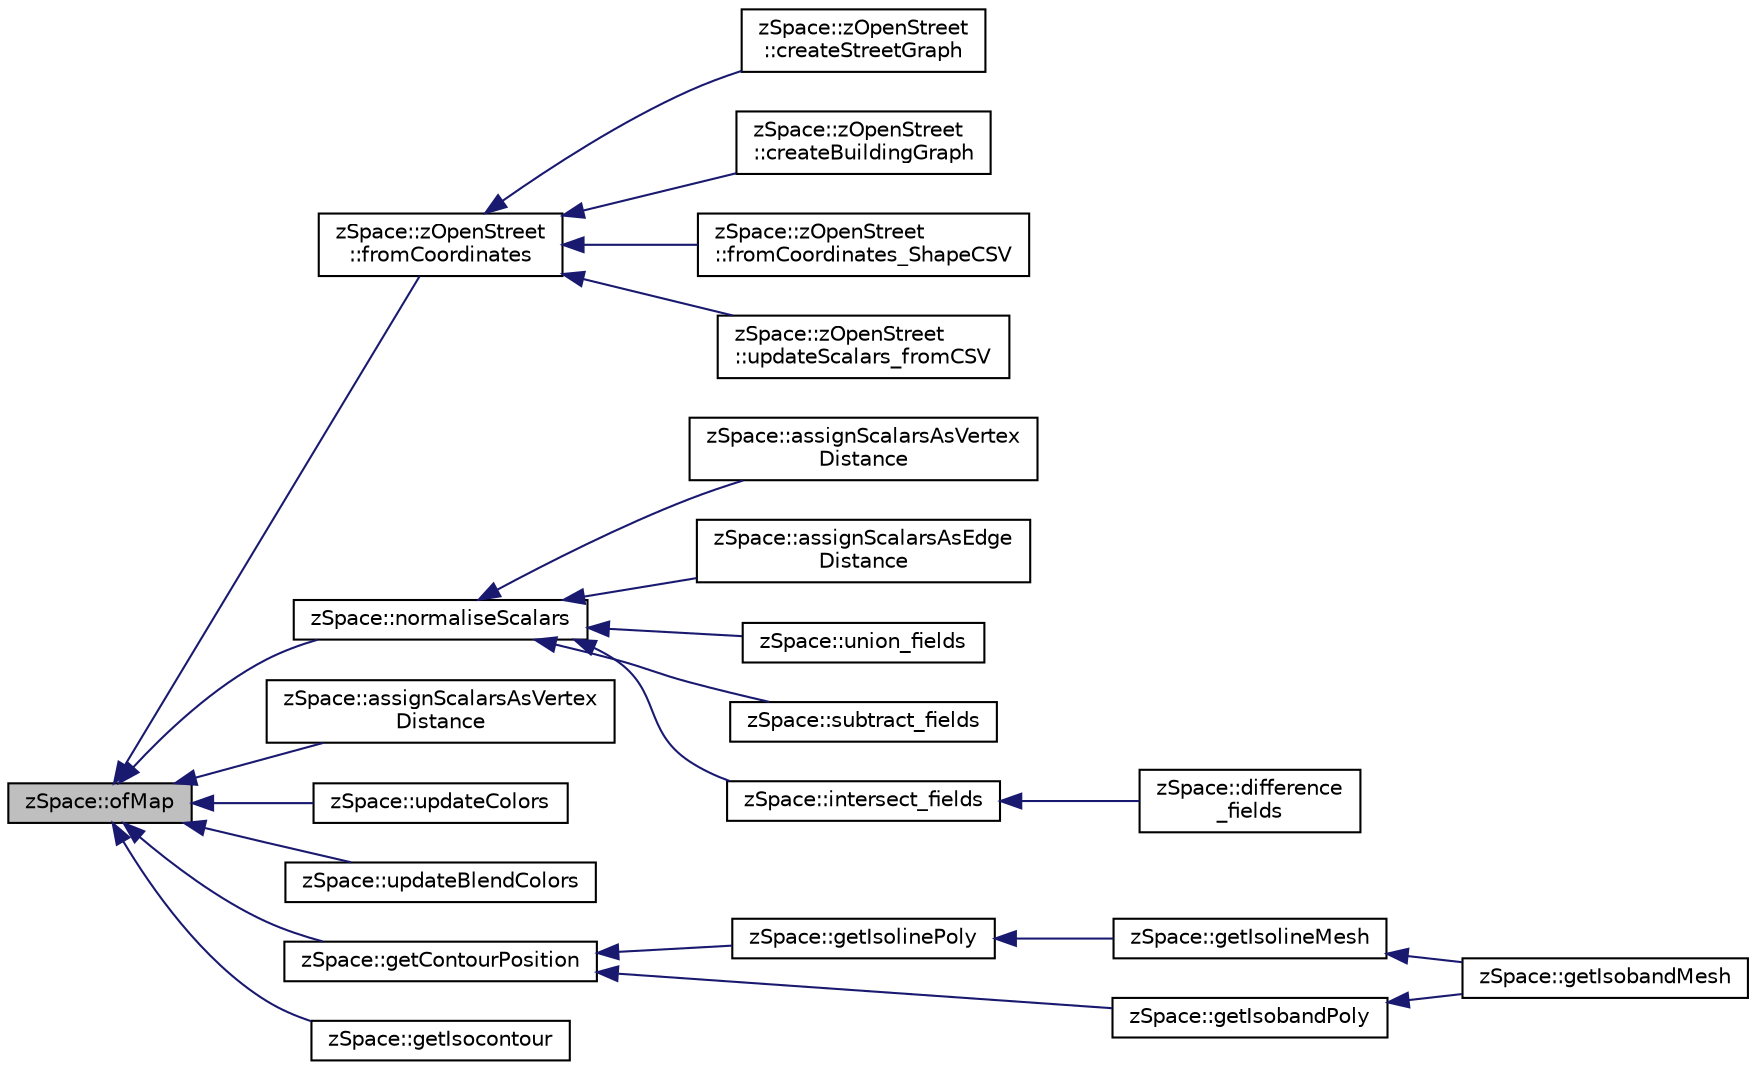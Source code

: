 digraph "zSpace::ofMap"
{
  edge [fontname="Helvetica",fontsize="10",labelfontname="Helvetica",labelfontsize="10"];
  node [fontname="Helvetica",fontsize="10",shape=record];
  rankdir="LR";
  Node11 [label="zSpace::ofMap",height=0.2,width=0.4,color="black", fillcolor="grey75", style="filled", fontcolor="black"];
  Node11 -> Node12 [dir="back",color="midnightblue",fontsize="10",style="solid",fontname="Helvetica"];
  Node12 [label="zSpace::zOpenStreet\l::fromCoordinates",height=0.2,width=0.4,color="black", fillcolor="white", style="filled",URL="$classz_space_1_1z_open_street.html#ad57dc144a2d627dd20d7b8f105ca49f9",tooltip="This method computes the 3D position based on the input latitude and longitude, using the bounds of t..."];
  Node12 -> Node13 [dir="back",color="midnightblue",fontsize="10",style="solid",fontname="Helvetica"];
  Node13 [label="zSpace::zOpenStreet\l::createStreetGraph",height=0.2,width=0.4,color="black", fillcolor="white", style="filled",URL="$classz_space_1_1z_open_street.html#a904bd1ba411b9cc0b439f06c409386b9",tooltip="This method creates the street graph from the OSM data. "];
  Node12 -> Node14 [dir="back",color="midnightblue",fontsize="10",style="solid",fontname="Helvetica"];
  Node14 [label="zSpace::zOpenStreet\l::createBuildingGraph",height=0.2,width=0.4,color="black", fillcolor="white", style="filled",URL="$classz_space_1_1z_open_street.html#a1c815f333ca41c75227a60c76db85884",tooltip="This method creates the building graph from the OSM data. "];
  Node12 -> Node15 [dir="back",color="midnightblue",fontsize="10",style="solid",fontname="Helvetica"];
  Node15 [label="zSpace::zOpenStreet\l::fromCoordinates_ShapeCSV",height=0.2,width=0.4,color="black", fillcolor="white", style="filled",URL="$classz_space_1_1z_open_street.html#af93fddbdfc4a6547ddd710a7ec9699af",tooltip="This method gets graph and data attributes from input shape CSV data files. "];
  Node12 -> Node16 [dir="back",color="midnightblue",fontsize="10",style="solid",fontname="Helvetica"];
  Node16 [label="zSpace::zOpenStreet\l::updateScalars_fromCSV",height=0.2,width=0.4,color="black", fillcolor="white", style="filled",URL="$classz_space_1_1z_open_street.html#a29a65dc5d728c2f8411b451ec56ec65f"];
  Node11 -> Node17 [dir="back",color="midnightblue",fontsize="10",style="solid",fontname="Helvetica"];
  Node17 [label="zSpace::normaliseScalars",height=0.2,width=0.4,color="black", fillcolor="white", style="filled",URL="$group__z_field_utilities.html#ga524f0acafcab3796882c6cd327564965",tooltip="This method normalises the scalar values at the given field buffer. "];
  Node17 -> Node18 [dir="back",color="midnightblue",fontsize="10",style="solid",fontname="Helvetica"];
  Node18 [label="zSpace::assignScalarsAsVertex\lDistance",height=0.2,width=0.4,color="black", fillcolor="white", style="filled",URL="$group__z_scalar_field2_d_utilities.html#ga28516c1df87b7ab952dfefb60e2d3921",tooltip="This method creates a vertex distance Field from the input mesh vertex positions. ..."];
  Node17 -> Node19 [dir="back",color="midnightblue",fontsize="10",style="solid",fontname="Helvetica"];
  Node19 [label="zSpace::assignScalarsAsEdge\lDistance",height=0.2,width=0.4,color="black", fillcolor="white", style="filled",URL="$group__z_scalar_field2_d_utilities.html#gae0e4895a659cd46728f0f9d13adf58ed",tooltip="This method creates a edge distance Field from the input mesh. "];
  Node17 -> Node20 [dir="back",color="midnightblue",fontsize="10",style="solid",fontname="Helvetica"];
  Node20 [label="zSpace::union_fields",height=0.2,width=0.4,color="black", fillcolor="white", style="filled",URL="$group__z_scalar_field2_d_utilities.html#gae68c3cc003ddb91163a995e1235c938b",tooltip="This method creates a union of the fields at the input buffers and stores them in the result buffer..."];
  Node17 -> Node21 [dir="back",color="midnightblue",fontsize="10",style="solid",fontname="Helvetica"];
  Node21 [label="zSpace::subtract_fields",height=0.2,width=0.4,color="black", fillcolor="white", style="filled",URL="$group__z_scalar_field2_d_utilities.html#ga92ff3f50a3ac8669fdd2417a5f8ac611",tooltip="This method creates a subtraction of the fields at the input buffers and stores them in the result bu..."];
  Node17 -> Node22 [dir="back",color="midnightblue",fontsize="10",style="solid",fontname="Helvetica"];
  Node22 [label="zSpace::intersect_fields",height=0.2,width=0.4,color="black", fillcolor="white", style="filled",URL="$group__z_scalar_field2_d_utilities.html#ga65f46131efc2cbe876ba5d4384d76dd9",tooltip="This method creates a intersect of the fields at the input buffers and stores them in the result buff..."];
  Node22 -> Node23 [dir="back",color="midnightblue",fontsize="10",style="solid",fontname="Helvetica"];
  Node23 [label="zSpace::difference\l_fields",height=0.2,width=0.4,color="black", fillcolor="white", style="filled",URL="$group__z_scalar_field2_d_utilities.html#ga19783b321eeeebfef2f3d5a0388c2278",tooltip="This method creates a difference of the fields at the input buffers and stores them in the result buf..."];
  Node11 -> Node24 [dir="back",color="midnightblue",fontsize="10",style="solid",fontname="Helvetica"];
  Node24 [label="zSpace::assignScalarsAsVertex\lDistance",height=0.2,width=0.4,color="black", fillcolor="white", style="filled",URL="$group__z_scalar_field2_d_utilities.html#ga4b304f57284b5f4a4907fcf3c8455570",tooltip="This method creates a vertex distance Field from the input vector of zVector positions. "];
  Node11 -> Node25 [dir="back",color="midnightblue",fontsize="10",style="solid",fontname="Helvetica"];
  Node25 [label="zSpace::updateColors",height=0.2,width=0.4,color="black", fillcolor="white", style="filled",URL="$group__z_scalar_field2_d_utilities.html#gaa729c665b3b653a45b8d18366cb0db16",tooltip="This method updates the color values of the field mesh based on the scalar values. Gradient - Black to Red. "];
  Node11 -> Node26 [dir="back",color="midnightblue",fontsize="10",style="solid",fontname="Helvetica"];
  Node26 [label="zSpace::updateBlendColors",height=0.2,width=0.4,color="black", fillcolor="white", style="filled",URL="$group__z_scalar_field2_d_utilities.html#ga3bb0d7e6c79864a2448cfcdab850d53a",tooltip="This method updates the color values of the field mesh based on the scalar values. "];
  Node11 -> Node27 [dir="back",color="midnightblue",fontsize="10",style="solid",fontname="Helvetica"];
  Node27 [label="zSpace::getContourPosition",height=0.2,width=0.4,color="black", fillcolor="white", style="filled",URL="$group__z_scalar_field2_d_utilities.html#ga7b6e4a8f51dba83412e13209ab1f4193",tooltip="This method return the contour position given 2 input positions at the input field threshold..."];
  Node27 -> Node28 [dir="back",color="midnightblue",fontsize="10",style="solid",fontname="Helvetica"];
  Node28 [label="zSpace::getIsolinePoly",height=0.2,width=0.4,color="black", fillcolor="white", style="filled",URL="$group__z_scalar_field2_d_utilities.html#gaf7fddb03661f768390489b84311fe0c4",tooltip="This method gets the isoline polygon for the input mesh at the given input face index. "];
  Node28 -> Node29 [dir="back",color="midnightblue",fontsize="10",style="solid",fontname="Helvetica"];
  Node29 [label="zSpace::getIsolineMesh",height=0.2,width=0.4,color="black", fillcolor="white", style="filled",URL="$group__z_scalar_field2_d_utilities.html#ga63d805729d97ddd318cf0700a234b469",tooltip="This method creates a isoline mesh from the input field mesh at the given field threshold. "];
  Node29 -> Node30 [dir="back",color="midnightblue",fontsize="10",style="solid",fontname="Helvetica"];
  Node30 [label="zSpace::getIsobandMesh",height=0.2,width=0.4,color="black", fillcolor="white", style="filled",URL="$group__z_scalar_field2_d_utilities.html#ga45610f4909d8d9800db09f245dc8ba8a",tooltip="This method creates a isoband mesh from the input field mesh at the given field threshold. "];
  Node27 -> Node31 [dir="back",color="midnightblue",fontsize="10",style="solid",fontname="Helvetica"];
  Node31 [label="zSpace::getIsobandPoly",height=0.2,width=0.4,color="black", fillcolor="white", style="filled",URL="$group__z_scalar_field2_d_utilities.html#ga1ca89389f4efa8797dbb5bc9497e2172",tooltip="This method gets the isoline polygon for the input mesh at the given input face index. "];
  Node31 -> Node30 [dir="back",color="midnightblue",fontsize="10",style="solid",fontname="Helvetica"];
  Node11 -> Node32 [dir="back",color="midnightblue",fontsize="10",style="solid",fontname="Helvetica"];
  Node32 [label="zSpace::getIsocontour",height=0.2,width=0.4,color="black", fillcolor="white", style="filled",URL="$group__z_scalar_field2_d_utilities.html#ga6e47ed2966a60fe23fd026823eabac51",tooltip="This method creates a isocontour graph from the input field mesh at the given field threshold..."];
}
